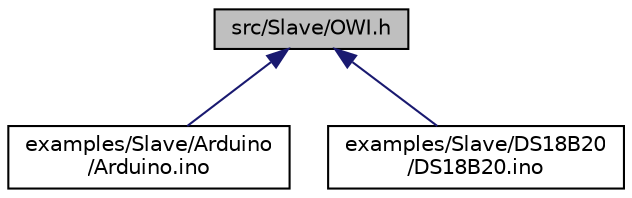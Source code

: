 digraph "src/Slave/OWI.h"
{
  edge [fontname="Helvetica",fontsize="10",labelfontname="Helvetica",labelfontsize="10"];
  node [fontname="Helvetica",fontsize="10",shape=record];
  Node1 [label="src/Slave/OWI.h",height=0.2,width=0.4,color="black", fillcolor="grey75", style="filled", fontcolor="black"];
  Node1 -> Node2 [dir="back",color="midnightblue",fontsize="10",style="solid",fontname="Helvetica"];
  Node2 [label="examples/Slave/Arduino\l/Arduino.ino",height=0.2,width=0.4,color="black", fillcolor="white", style="filled",URL="$d4/d90/Slave_2Arduino_2Arduino_8ino.html"];
  Node1 -> Node3 [dir="back",color="midnightblue",fontsize="10",style="solid",fontname="Helvetica"];
  Node3 [label="examples/Slave/DS18B20\l/DS18B20.ino",height=0.2,width=0.4,color="black", fillcolor="white", style="filled",URL="$df/d45/Slave_2DS18B20_2DS18B20_8ino.html"];
}
